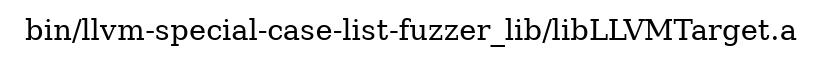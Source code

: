 digraph "bin/llvm-special-case-list-fuzzer_lib/libLLVMTarget.a" {
	label="bin/llvm-special-case-list-fuzzer_lib/libLLVMTarget.a";
	rankdir=LR;

}
